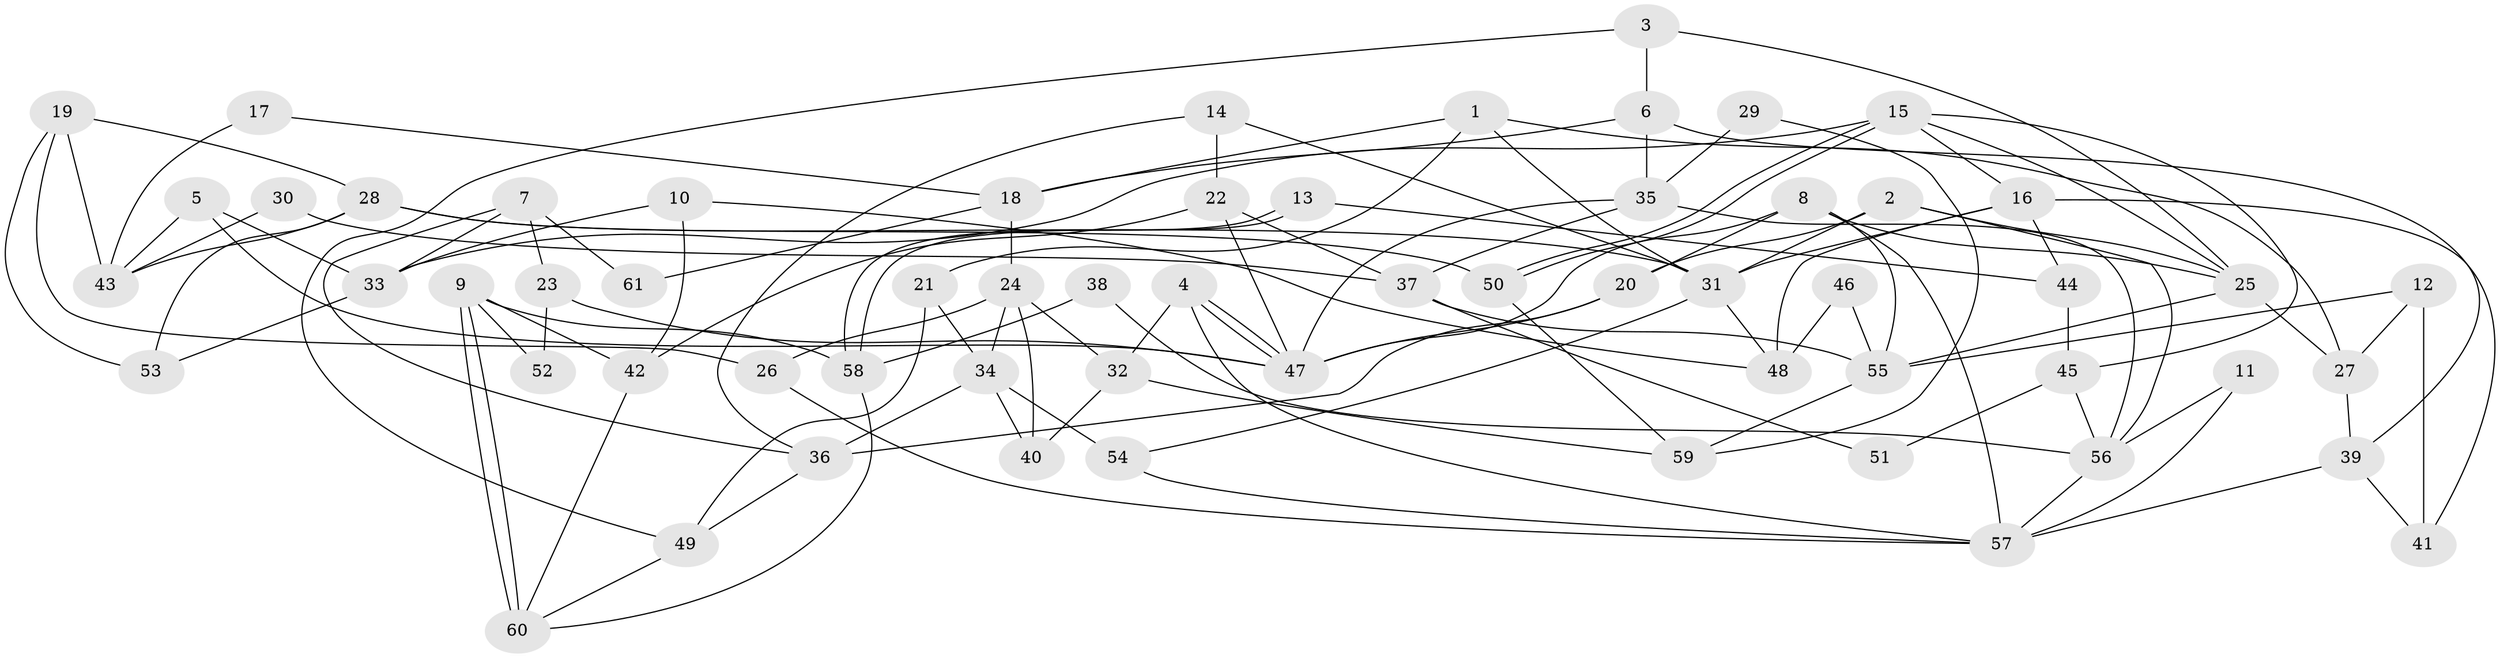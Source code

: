 // coarse degree distribution, {9: 0.023255813953488372, 13: 0.023255813953488372, 4: 0.23255813953488372, 7: 0.06976744186046512, 3: 0.16279069767441862, 2: 0.2558139534883721, 5: 0.18604651162790697, 8: 0.023255813953488372, 6: 0.023255813953488372}
// Generated by graph-tools (version 1.1) at 2025/51/03/04/25 22:51:13]
// undirected, 61 vertices, 122 edges
graph export_dot {
  node [color=gray90,style=filled];
  1;
  2;
  3;
  4;
  5;
  6;
  7;
  8;
  9;
  10;
  11;
  12;
  13;
  14;
  15;
  16;
  17;
  18;
  19;
  20;
  21;
  22;
  23;
  24;
  25;
  26;
  27;
  28;
  29;
  30;
  31;
  32;
  33;
  34;
  35;
  36;
  37;
  38;
  39;
  40;
  41;
  42;
  43;
  44;
  45;
  46;
  47;
  48;
  49;
  50;
  51;
  52;
  53;
  54;
  55;
  56;
  57;
  58;
  59;
  60;
  61;
  1 -- 18;
  1 -- 31;
  1 -- 21;
  1 -- 27;
  2 -- 20;
  2 -- 31;
  2 -- 25;
  2 -- 56;
  3 -- 25;
  3 -- 49;
  3 -- 6;
  4 -- 57;
  4 -- 47;
  4 -- 47;
  4 -- 32;
  5 -- 47;
  5 -- 33;
  5 -- 43;
  6 -- 35;
  6 -- 18;
  6 -- 39;
  7 -- 36;
  7 -- 33;
  7 -- 23;
  7 -- 61;
  8 -- 55;
  8 -- 25;
  8 -- 20;
  8 -- 47;
  8 -- 57;
  9 -- 58;
  9 -- 60;
  9 -- 60;
  9 -- 42;
  9 -- 52;
  10 -- 33;
  10 -- 42;
  10 -- 48;
  11 -- 56;
  11 -- 57;
  12 -- 55;
  12 -- 27;
  12 -- 41;
  13 -- 58;
  13 -- 58;
  13 -- 44;
  14 -- 31;
  14 -- 36;
  14 -- 22;
  15 -- 16;
  15 -- 50;
  15 -- 50;
  15 -- 25;
  15 -- 33;
  15 -- 45;
  16 -- 31;
  16 -- 41;
  16 -- 44;
  16 -- 48;
  17 -- 43;
  17 -- 18;
  18 -- 24;
  18 -- 61;
  19 -- 43;
  19 -- 26;
  19 -- 28;
  19 -- 53;
  20 -- 47;
  20 -- 36;
  21 -- 34;
  21 -- 49;
  22 -- 47;
  22 -- 37;
  22 -- 42;
  23 -- 47;
  23 -- 52;
  24 -- 32;
  24 -- 34;
  24 -- 26;
  24 -- 40;
  25 -- 27;
  25 -- 55;
  26 -- 57;
  27 -- 39;
  28 -- 31;
  28 -- 43;
  28 -- 50;
  28 -- 53;
  29 -- 35;
  29 -- 59;
  30 -- 37;
  30 -- 43;
  31 -- 54;
  31 -- 48;
  32 -- 59;
  32 -- 40;
  33 -- 53;
  34 -- 40;
  34 -- 36;
  34 -- 54;
  35 -- 56;
  35 -- 47;
  35 -- 37;
  36 -- 49;
  37 -- 51;
  37 -- 55;
  38 -- 58;
  38 -- 56;
  39 -- 41;
  39 -- 57;
  42 -- 60;
  44 -- 45;
  45 -- 56;
  45 -- 51;
  46 -- 48;
  46 -- 55;
  49 -- 60;
  50 -- 59;
  54 -- 57;
  55 -- 59;
  56 -- 57;
  58 -- 60;
}
